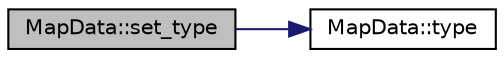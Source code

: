 digraph "MapData::set_type"
{
  edge [fontname="Helvetica",fontsize="10",labelfontname="Helvetica",labelfontsize="10"];
  node [fontname="Helvetica",fontsize="10",shape=record];
  rankdir="LR";
  Node1 [label="MapData::set_type",height=0.2,width=0.4,color="black", fillcolor="grey75", style="filled" fontcolor="black"];
  Node1 -> Node2 [color="midnightblue",fontsize="10",style="solid",fontname="Helvetica"];
  Node2 [label="MapData::type",height=0.2,width=0.4,color="black", fillcolor="white", style="filled",URL="$class_map_data.html#aa98befcd52daa5ed565fa375c28461d4",tooltip="MapData::type. "];
}
